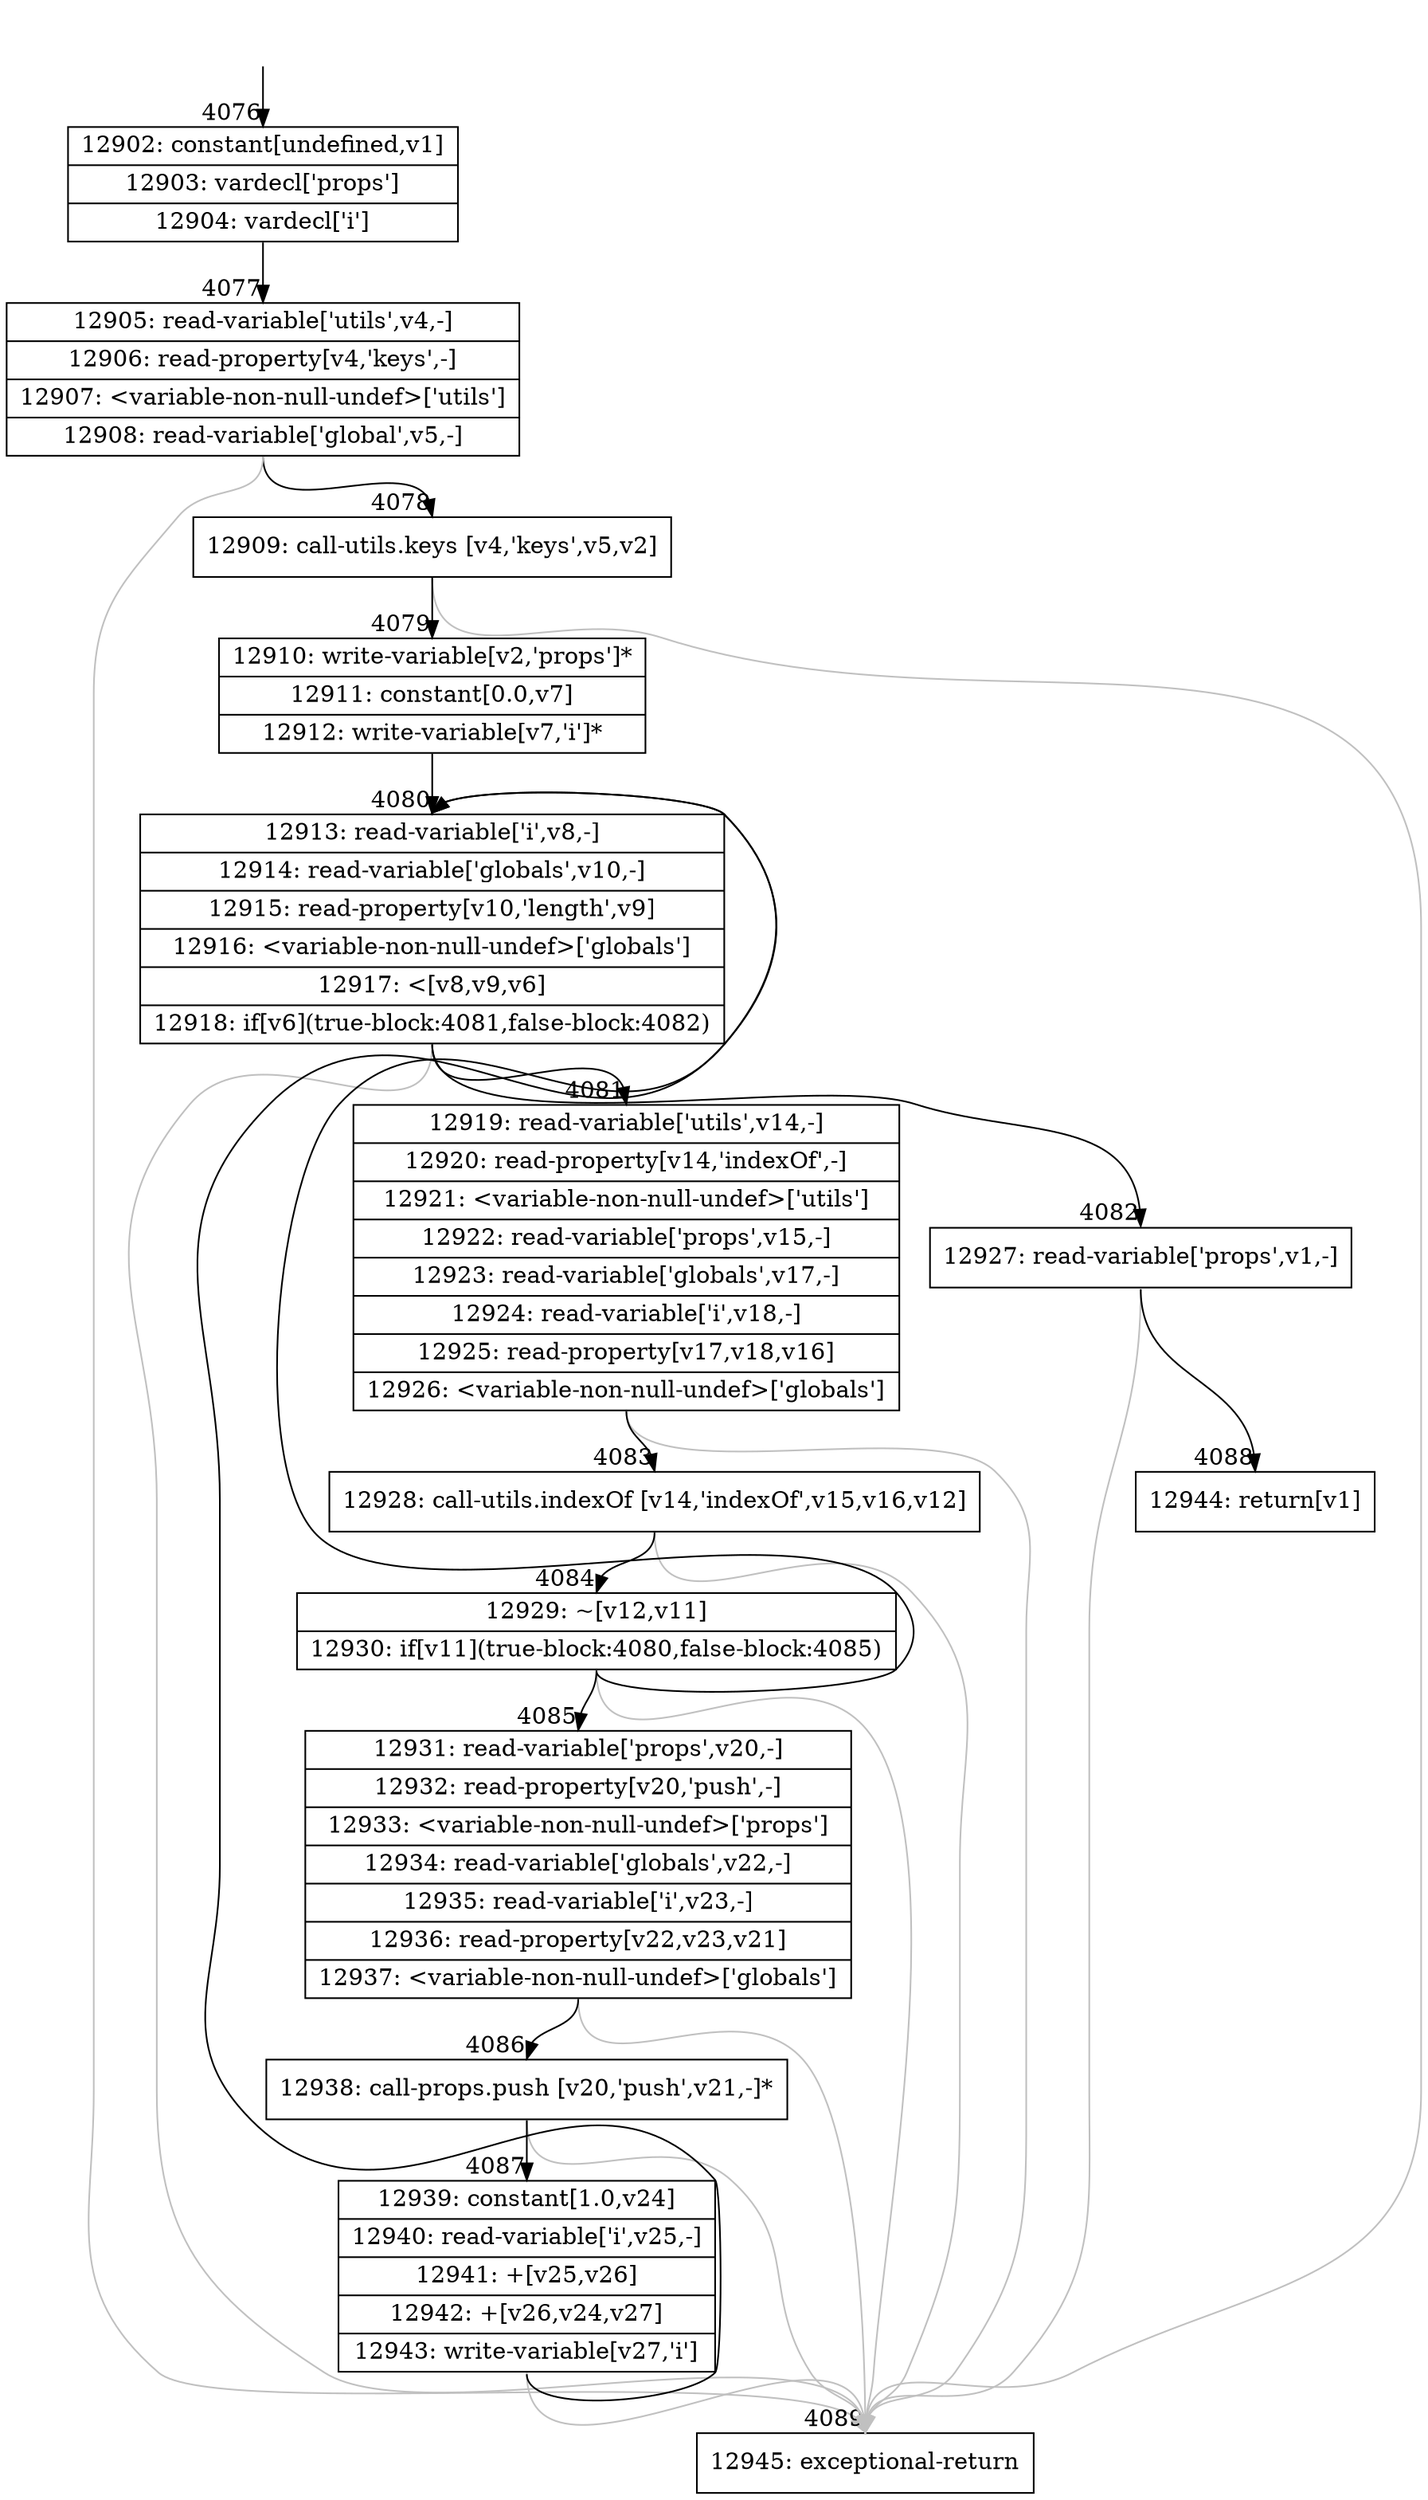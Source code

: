 digraph {
rankdir="TD"
BB_entry368[shape=none,label=""];
BB_entry368 -> BB4076 [tailport=s, headport=n, headlabel="    4076"]
BB4076 [shape=record label="{12902: constant[undefined,v1]|12903: vardecl['props']|12904: vardecl['i']}" ] 
BB4076 -> BB4077 [tailport=s, headport=n, headlabel="      4077"]
BB4077 [shape=record label="{12905: read-variable['utils',v4,-]|12906: read-property[v4,'keys',-]|12907: \<variable-non-null-undef\>['utils']|12908: read-variable['global',v5,-]}" ] 
BB4077 -> BB4078 [tailport=s, headport=n, headlabel="      4078"]
BB4077 -> BB4089 [tailport=s, headport=n, color=gray, headlabel="      4089"]
BB4078 [shape=record label="{12909: call-utils.keys [v4,'keys',v5,v2]}" ] 
BB4078 -> BB4079 [tailport=s, headport=n, headlabel="      4079"]
BB4078 -> BB4089 [tailport=s, headport=n, color=gray]
BB4079 [shape=record label="{12910: write-variable[v2,'props']*|12911: constant[0.0,v7]|12912: write-variable[v7,'i']*}" ] 
BB4079 -> BB4080 [tailport=s, headport=n, headlabel="      4080"]
BB4080 [shape=record label="{12913: read-variable['i',v8,-]|12914: read-variable['globals',v10,-]|12915: read-property[v10,'length',v9]|12916: \<variable-non-null-undef\>['globals']|12917: \<[v8,v9,v6]|12918: if[v6](true-block:4081,false-block:4082)}" ] 
BB4080 -> BB4081 [tailport=s, headport=n, headlabel="      4081"]
BB4080 -> BB4082 [tailport=s, headport=n, headlabel="      4082"]
BB4080 -> BB4089 [tailport=s, headport=n, color=gray]
BB4081 [shape=record label="{12919: read-variable['utils',v14,-]|12920: read-property[v14,'indexOf',-]|12921: \<variable-non-null-undef\>['utils']|12922: read-variable['props',v15,-]|12923: read-variable['globals',v17,-]|12924: read-variable['i',v18,-]|12925: read-property[v17,v18,v16]|12926: \<variable-non-null-undef\>['globals']}" ] 
BB4081 -> BB4083 [tailport=s, headport=n, headlabel="      4083"]
BB4081 -> BB4089 [tailport=s, headport=n, color=gray]
BB4082 [shape=record label="{12927: read-variable['props',v1,-]}" ] 
BB4082 -> BB4088 [tailport=s, headport=n, headlabel="      4088"]
BB4082 -> BB4089 [tailport=s, headport=n, color=gray]
BB4083 [shape=record label="{12928: call-utils.indexOf [v14,'indexOf',v15,v16,v12]}" ] 
BB4083 -> BB4084 [tailport=s, headport=n, headlabel="      4084"]
BB4083 -> BB4089 [tailport=s, headport=n, color=gray]
BB4084 [shape=record label="{12929: ~[v12,v11]|12930: if[v11](true-block:4080,false-block:4085)}" ] 
BB4084 -> BB4080 [tailport=s, headport=n]
BB4084 -> BB4085 [tailport=s, headport=n, headlabel="      4085"]
BB4084 -> BB4089 [tailport=s, headport=n, color=gray]
BB4085 [shape=record label="{12931: read-variable['props',v20,-]|12932: read-property[v20,'push',-]|12933: \<variable-non-null-undef\>['props']|12934: read-variable['globals',v22,-]|12935: read-variable['i',v23,-]|12936: read-property[v22,v23,v21]|12937: \<variable-non-null-undef\>['globals']}" ] 
BB4085 -> BB4086 [tailport=s, headport=n, headlabel="      4086"]
BB4085 -> BB4089 [tailport=s, headport=n, color=gray]
BB4086 [shape=record label="{12938: call-props.push [v20,'push',v21,-]*}" ] 
BB4086 -> BB4087 [tailport=s, headport=n, headlabel="      4087"]
BB4086 -> BB4089 [tailport=s, headport=n, color=gray]
BB4087 [shape=record label="{12939: constant[1.0,v24]|12940: read-variable['i',v25,-]|12941: +[v25,v26]|12942: +[v26,v24,v27]|12943: write-variable[v27,'i']}" ] 
BB4087 -> BB4080 [tailport=s, headport=n]
BB4087 -> BB4089 [tailport=s, headport=n, color=gray]
BB4088 [shape=record label="{12944: return[v1]}" ] 
BB4089 [shape=record label="{12945: exceptional-return}" ] 
//#$~ 4729
}
